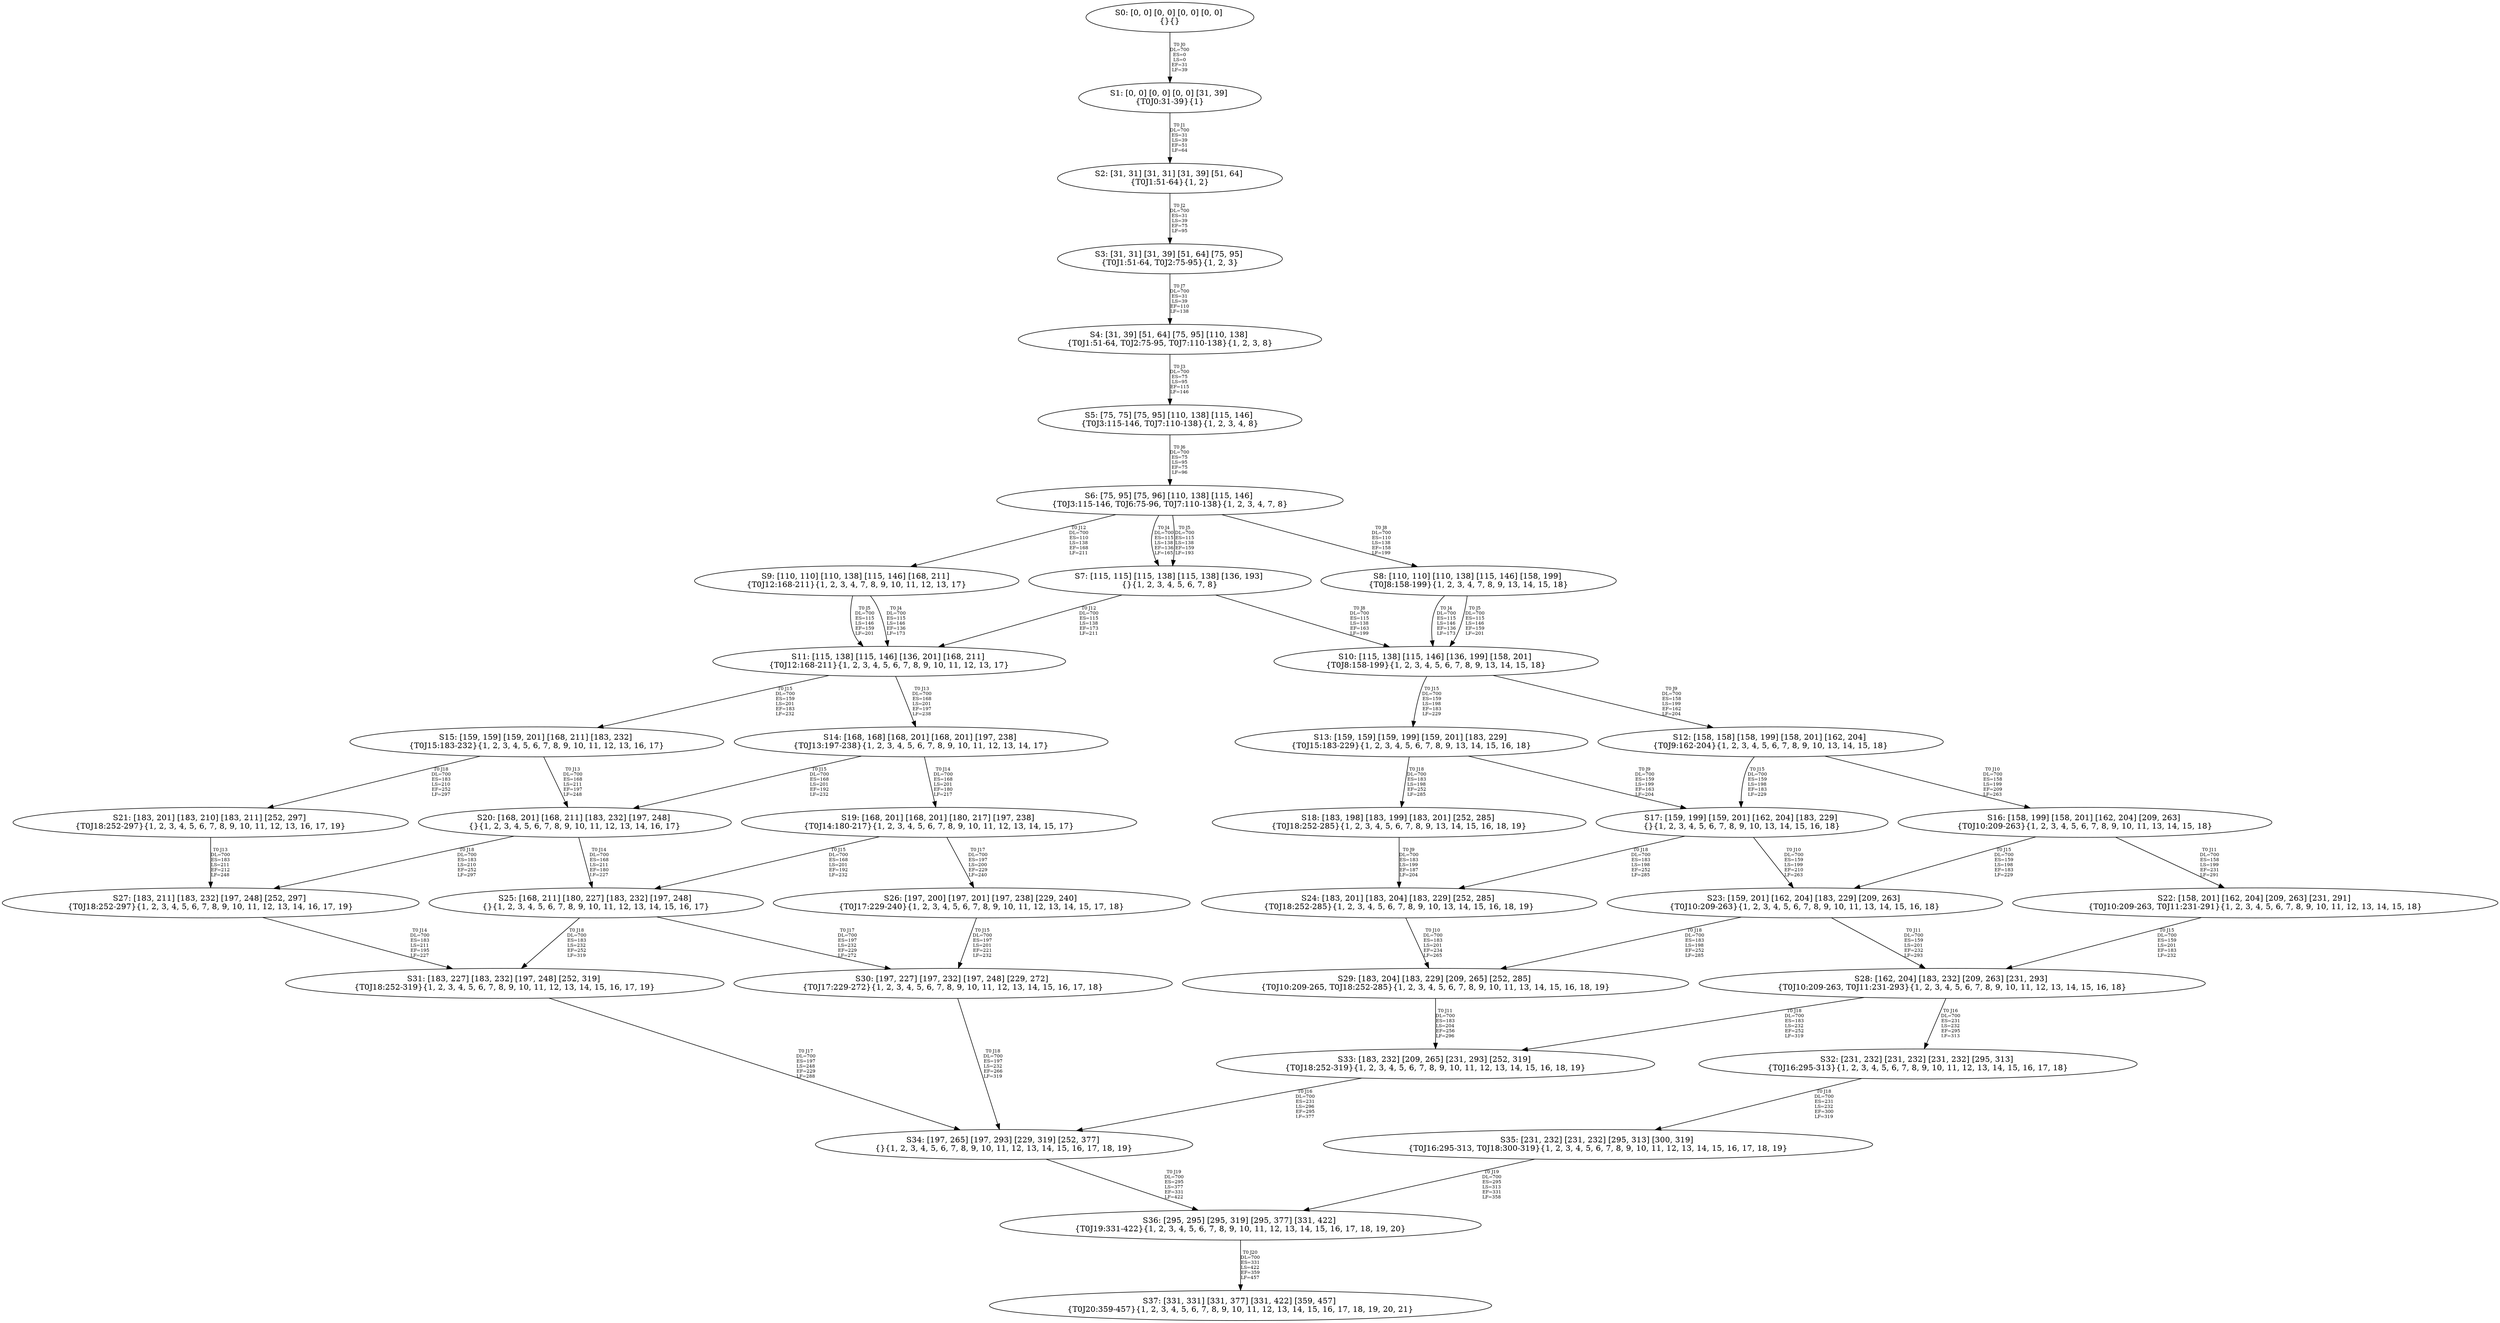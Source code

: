 digraph {
	S0[label="S0: [0, 0] [0, 0] [0, 0] [0, 0] \n{}{}"];
	S1[label="S1: [0, 0] [0, 0] [0, 0] [31, 39] \n{T0J0:31-39}{1}"];
	S2[label="S2: [31, 31] [31, 31] [31, 39] [51, 64] \n{T0J1:51-64}{1, 2}"];
	S3[label="S3: [31, 31] [31, 39] [51, 64] [75, 95] \n{T0J1:51-64, T0J2:75-95}{1, 2, 3}"];
	S4[label="S4: [31, 39] [51, 64] [75, 95] [110, 138] \n{T0J1:51-64, T0J2:75-95, T0J7:110-138}{1, 2, 3, 8}"];
	S5[label="S5: [75, 75] [75, 95] [110, 138] [115, 146] \n{T0J3:115-146, T0J7:110-138}{1, 2, 3, 4, 8}"];
	S6[label="S6: [75, 95] [75, 96] [110, 138] [115, 146] \n{T0J3:115-146, T0J6:75-96, T0J7:110-138}{1, 2, 3, 4, 7, 8}"];
	S7[label="S7: [115, 115] [115, 138] [115, 138] [136, 193] \n{}{1, 2, 3, 4, 5, 6, 7, 8}"];
	S8[label="S8: [110, 110] [110, 138] [115, 146] [158, 199] \n{T0J8:158-199}{1, 2, 3, 4, 7, 8, 9, 13, 14, 15, 18}"];
	S9[label="S9: [110, 110] [110, 138] [115, 146] [168, 211] \n{T0J12:168-211}{1, 2, 3, 4, 7, 8, 9, 10, 11, 12, 13, 17}"];
	S10[label="S10: [115, 138] [115, 146] [136, 199] [158, 201] \n{T0J8:158-199}{1, 2, 3, 4, 5, 6, 7, 8, 9, 13, 14, 15, 18}"];
	S11[label="S11: [115, 138] [115, 146] [136, 201] [168, 211] \n{T0J12:168-211}{1, 2, 3, 4, 5, 6, 7, 8, 9, 10, 11, 12, 13, 17}"];
	S12[label="S12: [158, 158] [158, 199] [158, 201] [162, 204] \n{T0J9:162-204}{1, 2, 3, 4, 5, 6, 7, 8, 9, 10, 13, 14, 15, 18}"];
	S13[label="S13: [159, 159] [159, 199] [159, 201] [183, 229] \n{T0J15:183-229}{1, 2, 3, 4, 5, 6, 7, 8, 9, 13, 14, 15, 16, 18}"];
	S14[label="S14: [168, 168] [168, 201] [168, 201] [197, 238] \n{T0J13:197-238}{1, 2, 3, 4, 5, 6, 7, 8, 9, 10, 11, 12, 13, 14, 17}"];
	S15[label="S15: [159, 159] [159, 201] [168, 211] [183, 232] \n{T0J15:183-232}{1, 2, 3, 4, 5, 6, 7, 8, 9, 10, 11, 12, 13, 16, 17}"];
	S16[label="S16: [158, 199] [158, 201] [162, 204] [209, 263] \n{T0J10:209-263}{1, 2, 3, 4, 5, 6, 7, 8, 9, 10, 11, 13, 14, 15, 18}"];
	S17[label="S17: [159, 199] [159, 201] [162, 204] [183, 229] \n{}{1, 2, 3, 4, 5, 6, 7, 8, 9, 10, 13, 14, 15, 16, 18}"];
	S18[label="S18: [183, 198] [183, 199] [183, 201] [252, 285] \n{T0J18:252-285}{1, 2, 3, 4, 5, 6, 7, 8, 9, 13, 14, 15, 16, 18, 19}"];
	S19[label="S19: [168, 201] [168, 201] [180, 217] [197, 238] \n{T0J14:180-217}{1, 2, 3, 4, 5, 6, 7, 8, 9, 10, 11, 12, 13, 14, 15, 17}"];
	S20[label="S20: [168, 201] [168, 211] [183, 232] [197, 248] \n{}{1, 2, 3, 4, 5, 6, 7, 8, 9, 10, 11, 12, 13, 14, 16, 17}"];
	S21[label="S21: [183, 201] [183, 210] [183, 211] [252, 297] \n{T0J18:252-297}{1, 2, 3, 4, 5, 6, 7, 8, 9, 10, 11, 12, 13, 16, 17, 19}"];
	S22[label="S22: [158, 201] [162, 204] [209, 263] [231, 291] \n{T0J10:209-263, T0J11:231-291}{1, 2, 3, 4, 5, 6, 7, 8, 9, 10, 11, 12, 13, 14, 15, 18}"];
	S23[label="S23: [159, 201] [162, 204] [183, 229] [209, 263] \n{T0J10:209-263}{1, 2, 3, 4, 5, 6, 7, 8, 9, 10, 11, 13, 14, 15, 16, 18}"];
	S24[label="S24: [183, 201] [183, 204] [183, 229] [252, 285] \n{T0J18:252-285}{1, 2, 3, 4, 5, 6, 7, 8, 9, 10, 13, 14, 15, 16, 18, 19}"];
	S25[label="S25: [168, 211] [180, 227] [183, 232] [197, 248] \n{}{1, 2, 3, 4, 5, 6, 7, 8, 9, 10, 11, 12, 13, 14, 15, 16, 17}"];
	S26[label="S26: [197, 200] [197, 201] [197, 238] [229, 240] \n{T0J17:229-240}{1, 2, 3, 4, 5, 6, 7, 8, 9, 10, 11, 12, 13, 14, 15, 17, 18}"];
	S27[label="S27: [183, 211] [183, 232] [197, 248] [252, 297] \n{T0J18:252-297}{1, 2, 3, 4, 5, 6, 7, 8, 9, 10, 11, 12, 13, 14, 16, 17, 19}"];
	S28[label="S28: [162, 204] [183, 232] [209, 263] [231, 293] \n{T0J10:209-263, T0J11:231-293}{1, 2, 3, 4, 5, 6, 7, 8, 9, 10, 11, 12, 13, 14, 15, 16, 18}"];
	S29[label="S29: [183, 204] [183, 229] [209, 265] [252, 285] \n{T0J10:209-265, T0J18:252-285}{1, 2, 3, 4, 5, 6, 7, 8, 9, 10, 11, 13, 14, 15, 16, 18, 19}"];
	S30[label="S30: [197, 227] [197, 232] [197, 248] [229, 272] \n{T0J17:229-272}{1, 2, 3, 4, 5, 6, 7, 8, 9, 10, 11, 12, 13, 14, 15, 16, 17, 18}"];
	S31[label="S31: [183, 227] [183, 232] [197, 248] [252, 319] \n{T0J18:252-319}{1, 2, 3, 4, 5, 6, 7, 8, 9, 10, 11, 12, 13, 14, 15, 16, 17, 19}"];
	S32[label="S32: [231, 232] [231, 232] [231, 232] [295, 313] \n{T0J16:295-313}{1, 2, 3, 4, 5, 6, 7, 8, 9, 10, 11, 12, 13, 14, 15, 16, 17, 18}"];
	S33[label="S33: [183, 232] [209, 265] [231, 293] [252, 319] \n{T0J18:252-319}{1, 2, 3, 4, 5, 6, 7, 8, 9, 10, 11, 12, 13, 14, 15, 16, 18, 19}"];
	S34[label="S34: [197, 265] [197, 293] [229, 319] [252, 377] \n{}{1, 2, 3, 4, 5, 6, 7, 8, 9, 10, 11, 12, 13, 14, 15, 16, 17, 18, 19}"];
	S35[label="S35: [231, 232] [231, 232] [295, 313] [300, 319] \n{T0J16:295-313, T0J18:300-319}{1, 2, 3, 4, 5, 6, 7, 8, 9, 10, 11, 12, 13, 14, 15, 16, 17, 18, 19}"];
	S36[label="S36: [295, 295] [295, 319] [295, 377] [331, 422] \n{T0J19:331-422}{1, 2, 3, 4, 5, 6, 7, 8, 9, 10, 11, 12, 13, 14, 15, 16, 17, 18, 19, 20}"];
	S37[label="S37: [331, 331] [331, 377] [331, 422] [359, 457] \n{T0J20:359-457}{1, 2, 3, 4, 5, 6, 7, 8, 9, 10, 11, 12, 13, 14, 15, 16, 17, 18, 19, 20, 21}"];
	S0 -> S1[label="T0 J0\nDL=700\nES=0\nLS=0\nEF=31\nLF=39",fontsize=8];
	S1 -> S2[label="T0 J1\nDL=700\nES=31\nLS=39\nEF=51\nLF=64",fontsize=8];
	S2 -> S3[label="T0 J2\nDL=700\nES=31\nLS=39\nEF=75\nLF=95",fontsize=8];
	S3 -> S4[label="T0 J7\nDL=700\nES=31\nLS=39\nEF=110\nLF=138",fontsize=8];
	S4 -> S5[label="T0 J3\nDL=700\nES=75\nLS=95\nEF=115\nLF=146",fontsize=8];
	S5 -> S6[label="T0 J6\nDL=700\nES=75\nLS=95\nEF=75\nLF=96",fontsize=8];
	S6 -> S7[label="T0 J4\nDL=700\nES=115\nLS=138\nEF=136\nLF=165",fontsize=8];
	S6 -> S7[label="T0 J5\nDL=700\nES=115\nLS=138\nEF=159\nLF=193",fontsize=8];
	S6 -> S8[label="T0 J8\nDL=700\nES=110\nLS=138\nEF=158\nLF=199",fontsize=8];
	S6 -> S9[label="T0 J12\nDL=700\nES=110\nLS=138\nEF=168\nLF=211",fontsize=8];
	S7 -> S10[label="T0 J8\nDL=700\nES=115\nLS=138\nEF=163\nLF=199",fontsize=8];
	S7 -> S11[label="T0 J12\nDL=700\nES=115\nLS=138\nEF=173\nLF=211",fontsize=8];
	S8 -> S10[label="T0 J4\nDL=700\nES=115\nLS=146\nEF=136\nLF=173",fontsize=8];
	S8 -> S10[label="T0 J5\nDL=700\nES=115\nLS=146\nEF=159\nLF=201",fontsize=8];
	S9 -> S11[label="T0 J4\nDL=700\nES=115\nLS=146\nEF=136\nLF=173",fontsize=8];
	S9 -> S11[label="T0 J5\nDL=700\nES=115\nLS=146\nEF=159\nLF=201",fontsize=8];
	S10 -> S12[label="T0 J9\nDL=700\nES=158\nLS=199\nEF=162\nLF=204",fontsize=8];
	S10 -> S13[label="T0 J15\nDL=700\nES=159\nLS=198\nEF=183\nLF=229",fontsize=8];
	S11 -> S14[label="T0 J13\nDL=700\nES=168\nLS=201\nEF=197\nLF=238",fontsize=8];
	S11 -> S15[label="T0 J15\nDL=700\nES=159\nLS=201\nEF=183\nLF=232",fontsize=8];
	S12 -> S16[label="T0 J10\nDL=700\nES=158\nLS=199\nEF=209\nLF=263",fontsize=8];
	S12 -> S17[label="T0 J15\nDL=700\nES=159\nLS=198\nEF=183\nLF=229",fontsize=8];
	S13 -> S17[label="T0 J9\nDL=700\nES=159\nLS=199\nEF=163\nLF=204",fontsize=8];
	S13 -> S18[label="T0 J18\nDL=700\nES=183\nLS=198\nEF=252\nLF=285",fontsize=8];
	S14 -> S19[label="T0 J14\nDL=700\nES=168\nLS=201\nEF=180\nLF=217",fontsize=8];
	S14 -> S20[label="T0 J15\nDL=700\nES=168\nLS=201\nEF=192\nLF=232",fontsize=8];
	S15 -> S20[label="T0 J13\nDL=700\nES=168\nLS=211\nEF=197\nLF=248",fontsize=8];
	S15 -> S21[label="T0 J18\nDL=700\nES=183\nLS=210\nEF=252\nLF=297",fontsize=8];
	S16 -> S22[label="T0 J11\nDL=700\nES=158\nLS=199\nEF=231\nLF=291",fontsize=8];
	S16 -> S23[label="T0 J15\nDL=700\nES=159\nLS=198\nEF=183\nLF=229",fontsize=8];
	S17 -> S23[label="T0 J10\nDL=700\nES=159\nLS=199\nEF=210\nLF=263",fontsize=8];
	S17 -> S24[label="T0 J18\nDL=700\nES=183\nLS=198\nEF=252\nLF=285",fontsize=8];
	S18 -> S24[label="T0 J9\nDL=700\nES=183\nLS=199\nEF=187\nLF=204",fontsize=8];
	S19 -> S25[label="T0 J15\nDL=700\nES=168\nLS=201\nEF=192\nLF=232",fontsize=8];
	S19 -> S26[label="T0 J17\nDL=700\nES=197\nLS=200\nEF=229\nLF=240",fontsize=8];
	S20 -> S25[label="T0 J14\nDL=700\nES=168\nLS=211\nEF=180\nLF=227",fontsize=8];
	S20 -> S27[label="T0 J18\nDL=700\nES=183\nLS=210\nEF=252\nLF=297",fontsize=8];
	S21 -> S27[label="T0 J13\nDL=700\nES=183\nLS=211\nEF=212\nLF=248",fontsize=8];
	S22 -> S28[label="T0 J15\nDL=700\nES=159\nLS=201\nEF=183\nLF=232",fontsize=8];
	S23 -> S28[label="T0 J11\nDL=700\nES=159\nLS=201\nEF=232\nLF=293",fontsize=8];
	S23 -> S29[label="T0 J18\nDL=700\nES=183\nLS=198\nEF=252\nLF=285",fontsize=8];
	S24 -> S29[label="T0 J10\nDL=700\nES=183\nLS=201\nEF=234\nLF=265",fontsize=8];
	S25 -> S30[label="T0 J17\nDL=700\nES=197\nLS=232\nEF=229\nLF=272",fontsize=8];
	S25 -> S31[label="T0 J18\nDL=700\nES=183\nLS=232\nEF=252\nLF=319",fontsize=8];
	S26 -> S30[label="T0 J15\nDL=700\nES=197\nLS=201\nEF=221\nLF=232",fontsize=8];
	S27 -> S31[label="T0 J14\nDL=700\nES=183\nLS=211\nEF=195\nLF=227",fontsize=8];
	S28 -> S32[label="T0 J16\nDL=700\nES=231\nLS=232\nEF=295\nLF=313",fontsize=8];
	S28 -> S33[label="T0 J18\nDL=700\nES=183\nLS=232\nEF=252\nLF=319",fontsize=8];
	S29 -> S33[label="T0 J11\nDL=700\nES=183\nLS=204\nEF=256\nLF=296",fontsize=8];
	S30 -> S34[label="T0 J18\nDL=700\nES=197\nLS=232\nEF=266\nLF=319",fontsize=8];
	S31 -> S34[label="T0 J17\nDL=700\nES=197\nLS=248\nEF=229\nLF=288",fontsize=8];
	S32 -> S35[label="T0 J18\nDL=700\nES=231\nLS=232\nEF=300\nLF=319",fontsize=8];
	S33 -> S34[label="T0 J16\nDL=700\nES=231\nLS=296\nEF=295\nLF=377",fontsize=8];
	S34 -> S36[label="T0 J19\nDL=700\nES=295\nLS=377\nEF=331\nLF=422",fontsize=8];
	S35 -> S36[label="T0 J19\nDL=700\nES=295\nLS=313\nEF=331\nLF=358",fontsize=8];
	S36 -> S37[label="T0 J20\nDL=700\nES=331\nLS=422\nEF=359\nLF=457",fontsize=8];
}
